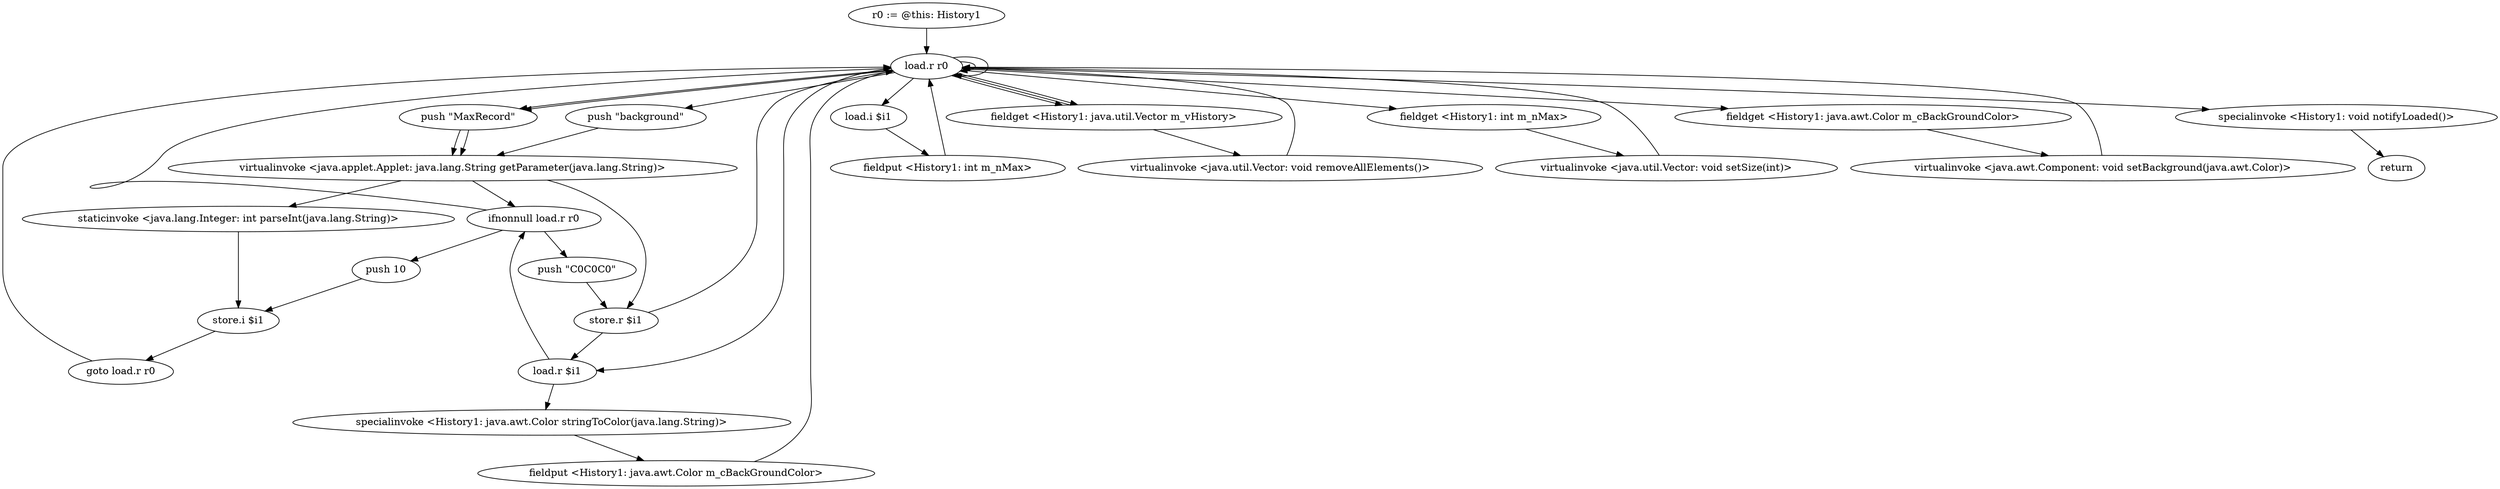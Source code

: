 digraph "" {
    "r0 := @this: History1"
    "load.r r0"
    "r0 := @this: History1"->"load.r r0";
    "push \"MaxRecord\""
    "load.r r0"->"push \"MaxRecord\"";
    "virtualinvoke <java.applet.Applet: java.lang.String getParameter(java.lang.String)>"
    "push \"MaxRecord\""->"virtualinvoke <java.applet.Applet: java.lang.String getParameter(java.lang.String)>";
    "ifnonnull load.r r0"
    "virtualinvoke <java.applet.Applet: java.lang.String getParameter(java.lang.String)>"->"ifnonnull load.r r0";
    "push 10"
    "ifnonnull load.r r0"->"push 10";
    "store.i $i1"
    "push 10"->"store.i $i1";
    "goto load.r r0"
    "store.i $i1"->"goto load.r r0";
    "goto load.r r0"->"load.r r0";
    "load.i $i1"
    "load.r r0"->"load.i $i1";
    "fieldput <History1: int m_nMax>"
    "load.i $i1"->"fieldput <History1: int m_nMax>";
    "fieldput <History1: int m_nMax>"->"load.r r0";
    "fieldget <History1: java.util.Vector m_vHistory>"
    "load.r r0"->"fieldget <History1: java.util.Vector m_vHistory>";
    "fieldget <History1: java.util.Vector m_vHistory>"->"load.r r0";
    "fieldget <History1: int m_nMax>"
    "load.r r0"->"fieldget <History1: int m_nMax>";
    "virtualinvoke <java.util.Vector: void setSize(int)>"
    "fieldget <History1: int m_nMax>"->"virtualinvoke <java.util.Vector: void setSize(int)>";
    "virtualinvoke <java.util.Vector: void setSize(int)>"->"load.r r0";
    "load.r r0"->"fieldget <History1: java.util.Vector m_vHistory>";
    "virtualinvoke <java.util.Vector: void removeAllElements()>"
    "fieldget <History1: java.util.Vector m_vHistory>"->"virtualinvoke <java.util.Vector: void removeAllElements()>";
    "virtualinvoke <java.util.Vector: void removeAllElements()>"->"load.r r0";
    "push \"background\""
    "load.r r0"->"push \"background\"";
    "push \"background\""->"virtualinvoke <java.applet.Applet: java.lang.String getParameter(java.lang.String)>";
    "store.r $i1"
    "virtualinvoke <java.applet.Applet: java.lang.String getParameter(java.lang.String)>"->"store.r $i1";
    "load.r $i1"
    "store.r $i1"->"load.r $i1";
    "load.r $i1"->"ifnonnull load.r r0";
    "push \"C0C0C0\""
    "ifnonnull load.r r0"->"push \"C0C0C0\"";
    "push \"C0C0C0\""->"store.r $i1";
    "store.r $i1"->"load.r r0";
    "load.r r0"->"load.r r0";
    "load.r r0"->"load.r $i1";
    "specialinvoke <History1: java.awt.Color stringToColor(java.lang.String)>"
    "load.r $i1"->"specialinvoke <History1: java.awt.Color stringToColor(java.lang.String)>";
    "fieldput <History1: java.awt.Color m_cBackGroundColor>"
    "specialinvoke <History1: java.awt.Color stringToColor(java.lang.String)>"->"fieldput <History1: java.awt.Color m_cBackGroundColor>";
    "fieldput <History1: java.awt.Color m_cBackGroundColor>"->"load.r r0";
    "load.r r0"->"load.r r0";
    "fieldget <History1: java.awt.Color m_cBackGroundColor>"
    "load.r r0"->"fieldget <History1: java.awt.Color m_cBackGroundColor>";
    "virtualinvoke <java.awt.Component: void setBackground(java.awt.Color)>"
    "fieldget <History1: java.awt.Color m_cBackGroundColor>"->"virtualinvoke <java.awt.Component: void setBackground(java.awt.Color)>";
    "virtualinvoke <java.awt.Component: void setBackground(java.awt.Color)>"->"load.r r0";
    "specialinvoke <History1: void notifyLoaded()>"
    "load.r r0"->"specialinvoke <History1: void notifyLoaded()>";
    "return"
    "specialinvoke <History1: void notifyLoaded()>"->"return";
    "ifnonnull load.r r0"->"load.r r0";
    "load.r r0"->"push \"MaxRecord\"";
    "push \"MaxRecord\""->"virtualinvoke <java.applet.Applet: java.lang.String getParameter(java.lang.String)>";
    "staticinvoke <java.lang.Integer: int parseInt(java.lang.String)>"
    "virtualinvoke <java.applet.Applet: java.lang.String getParameter(java.lang.String)>"->"staticinvoke <java.lang.Integer: int parseInt(java.lang.String)>";
    "staticinvoke <java.lang.Integer: int parseInt(java.lang.String)>"->"store.i $i1";
}
